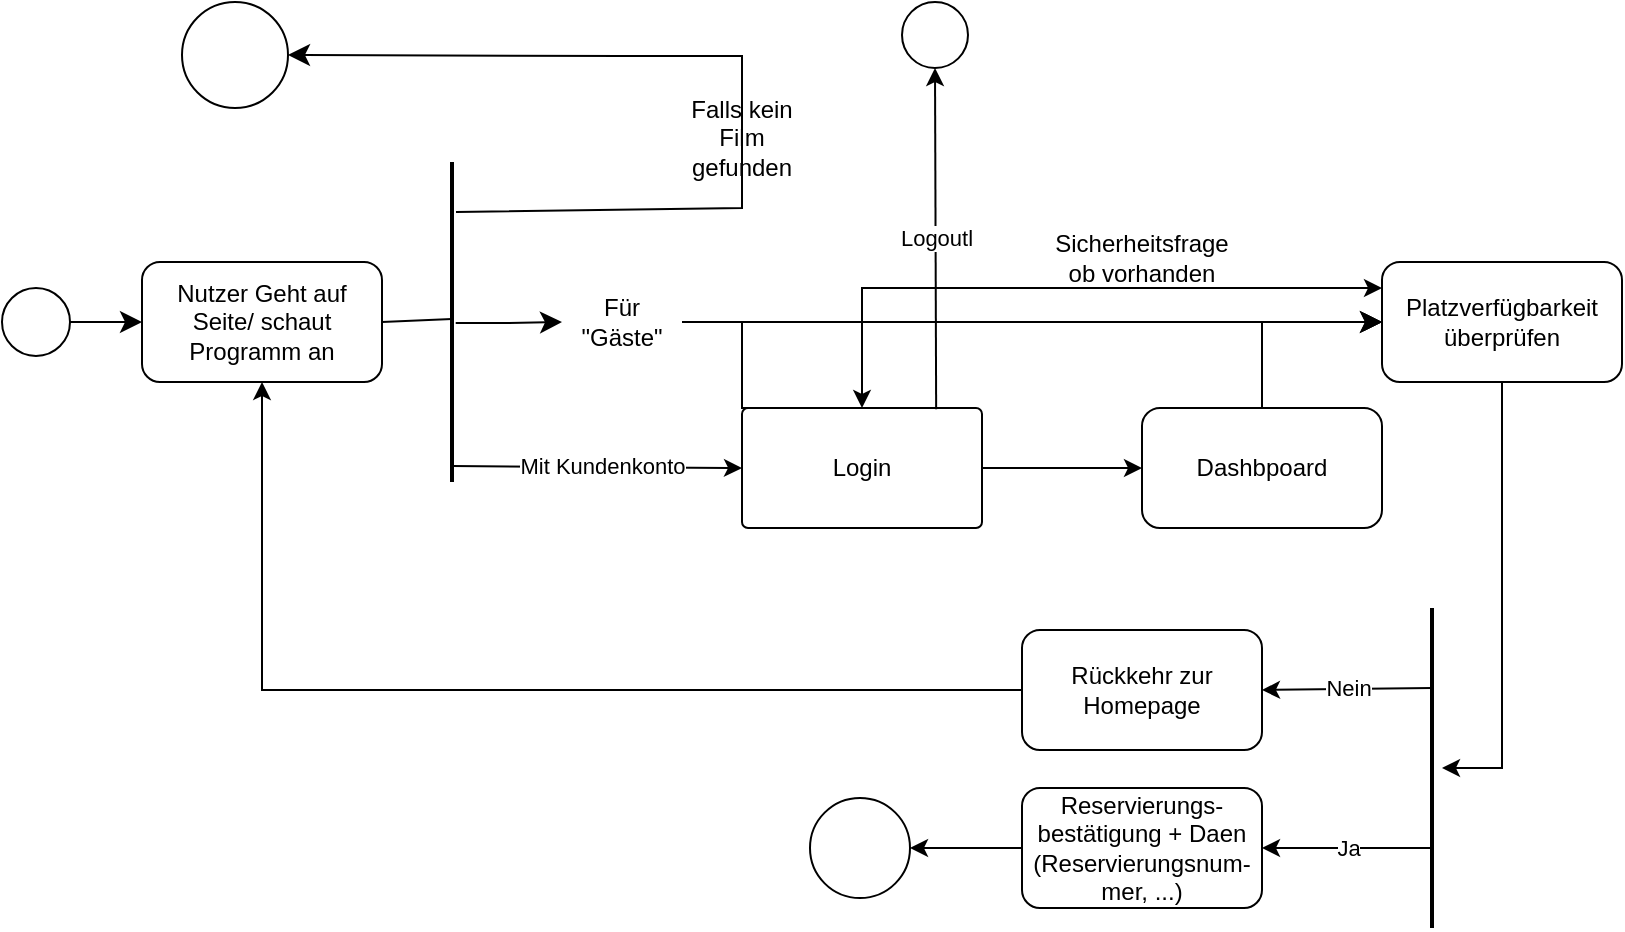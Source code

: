 <mxfile version="20.5.3" type="embed"><diagram name="Seite-1" id="VH71Olbo8Z-LvbqJ2Q5k"><mxGraphModel dx="806" dy="598" grid="1" gridSize="10" guides="1" tooltips="1" connect="1" arrows="1" fold="1" page="1" pageScale="1" pageWidth="827" pageHeight="1169" math="0" shadow="0"><root><mxCell id="0"/><mxCell id="1" parent="0"/><mxCell id="uonYmJvlZDU0ERn19EDY-47" value="" style="ellipse;whiteSpace=wrap;html=1;aspect=fixed;" parent="1" vertex="1"><mxGeometry x="10" y="160" width="34" height="34" as="geometry"/></mxCell><mxCell id="uonYmJvlZDU0ERn19EDY-48" value="Nutzer Geht auf Seite/ schaut Programm an" style="rounded=1;whiteSpace=wrap;html=1;" parent="1" vertex="1"><mxGeometry x="80" y="147" width="120" height="60" as="geometry"/></mxCell><mxCell id="uonYmJvlZDU0ERn19EDY-51" value="" style="edgeStyle=segmentEdgeStyle;endArrow=classic;html=1;curved=0;rounded=0;endSize=8;startSize=8;exitX=1;exitY=0.5;exitDx=0;exitDy=0;entryX=0;entryY=0.5;entryDx=0;entryDy=0;" parent="1" source="uonYmJvlZDU0ERn19EDY-47" target="uonYmJvlZDU0ERn19EDY-48" edge="1"><mxGeometry width="50" height="50" relative="1" as="geometry"><mxPoint x="50" y="160" as="sourcePoint"/><mxPoint x="410" y="120" as="targetPoint"/></mxGeometry></mxCell><mxCell id="uonYmJvlZDU0ERn19EDY-52" value="" style="line;strokeWidth=2;direction=south;html=1;" parent="1" vertex="1"><mxGeometry x="230" y="97" width="10" height="160" as="geometry"/></mxCell><mxCell id="uonYmJvlZDU0ERn19EDY-53" value="" style="endArrow=none;html=1;rounded=0;exitX=1;exitY=0.5;exitDx=0;exitDy=0;entryX=0.491;entryY=0.505;entryDx=0;entryDy=0;entryPerimeter=0;" parent="1" source="uonYmJvlZDU0ERn19EDY-48" target="uonYmJvlZDU0ERn19EDY-52" edge="1"><mxGeometry width="50" height="50" relative="1" as="geometry"><mxPoint x="120" y="80" as="sourcePoint"/><mxPoint x="350" y="177" as="targetPoint"/></mxGeometry></mxCell><mxCell id="uonYmJvlZDU0ERn19EDY-61" value="" style="ellipse;whiteSpace=wrap;html=1;aspect=fixed;" parent="1" vertex="1"><mxGeometry x="100" y="17" width="53" height="53" as="geometry"/></mxCell><mxCell id="uonYmJvlZDU0ERn19EDY-62" value="" style="edgeStyle=segmentEdgeStyle;endArrow=classic;html=1;curved=0;rounded=0;endSize=8;startSize=8;entryX=1;entryY=0.5;entryDx=0;entryDy=0;" parent="1" target="uonYmJvlZDU0ERn19EDY-61" edge="1"><mxGeometry width="50" height="50" relative="1" as="geometry"><mxPoint x="380" y="100" as="sourcePoint"/><mxPoint x="260" y="50" as="targetPoint"/><Array as="points"><mxPoint x="320" y="44"/><mxPoint x="315" y="44"/></Array></mxGeometry></mxCell><mxCell id="uonYmJvlZDU0ERn19EDY-65" value="Platzverfügbarkeit überprüfen" style="rounded=1;whiteSpace=wrap;html=1;" parent="1" vertex="1"><mxGeometry x="700" y="147" width="120" height="60" as="geometry"/></mxCell><mxCell id="uonYmJvlZDU0ERn19EDY-66" value="" style="edgeStyle=elbowEdgeStyle;elbow=horizontal;endArrow=classic;html=1;curved=0;rounded=0;endSize=8;startSize=8;exitX=1;exitY=0.5;exitDx=0;exitDy=0;entryX=0;entryY=0.5;entryDx=0;entryDy=0;" parent="1" source="uonYmJvlZDU0ERn19EDY-109" target="uonYmJvlZDU0ERn19EDY-65" edge="1"><mxGeometry width="50" height="50" relative="1" as="geometry"><mxPoint x="360" y="190" as="sourcePoint"/><mxPoint x="410" y="140" as="targetPoint"/></mxGeometry></mxCell><mxCell id="uonYmJvlZDU0ERn19EDY-67" value="Login" style="rounded=1;whiteSpace=wrap;html=1;arcSize=5;" parent="1" vertex="1"><mxGeometry x="380" y="220" width="120" height="60" as="geometry"/></mxCell><mxCell id="uonYmJvlZDU0ERn19EDY-81" value="" style="edgeStyle=segmentEdgeStyle;endArrow=classic;html=1;curved=0;rounded=0;endSize=8;startSize=8;entryX=0;entryY=0.5;entryDx=0;entryDy=0;exitX=0.5;exitY=0;exitDx=0;exitDy=0;" parent="1" source="uonYmJvlZDU0ERn19EDY-67" target="uonYmJvlZDU0ERn19EDY-65" edge="1"><mxGeometry width="50" height="50" relative="1" as="geometry"><mxPoint x="540" y="257" as="sourcePoint"/><mxPoint x="510" y="114.47" as="targetPoint"/><Array as="points"><mxPoint x="380" y="177"/></Array></mxGeometry></mxCell><mxCell id="uonYmJvlZDU0ERn19EDY-102" value="Dashbpoard" style="rounded=1;whiteSpace=wrap;html=1;" parent="1" vertex="1"><mxGeometry x="580" y="220" width="120" height="60" as="geometry"/></mxCell><mxCell id="uonYmJvlZDU0ERn19EDY-104" value="" style="endArrow=classic;html=1;rounded=0;entryX=0;entryY=0.5;entryDx=0;entryDy=0;exitX=1;exitY=0.5;exitDx=0;exitDy=0;" parent="1" source="uonYmJvlZDU0ERn19EDY-67" target="uonYmJvlZDU0ERn19EDY-102" edge="1"><mxGeometry width="50" height="50" relative="1" as="geometry"><mxPoint x="100" y="340" as="sourcePoint"/><mxPoint x="470" y="310" as="targetPoint"/></mxGeometry></mxCell><mxCell id="uonYmJvlZDU0ERn19EDY-105" value="" style="endArrow=classic;html=1;rounded=0;exitX=0.5;exitY=0;exitDx=0;exitDy=0;entryX=0;entryY=0.5;entryDx=0;entryDy=0;" parent="1" source="uonYmJvlZDU0ERn19EDY-102" target="uonYmJvlZDU0ERn19EDY-65" edge="1"><mxGeometry width="50" height="50" relative="1" as="geometry"><mxPoint x="570" y="230" as="sourcePoint"/><mxPoint x="620" y="180" as="targetPoint"/><Array as="points"><mxPoint x="640" y="177"/></Array></mxGeometry></mxCell><mxCell id="uonYmJvlZDU0ERn19EDY-107" value="&lt;div&gt;Sicherheitsfrage ob vorhanden&lt;/div&gt;" style="text;html=1;align=center;verticalAlign=middle;whiteSpace=wrap;rounded=0;" parent="1" vertex="1"><mxGeometry x="550" y="130" width="60" height="30" as="geometry"/></mxCell><mxCell id="uonYmJvlZDU0ERn19EDY-108" value="" style="edgeStyle=elbowEdgeStyle;elbow=horizontal;endArrow=classic;html=1;curved=0;rounded=0;endSize=8;startSize=8;exitX=0.503;exitY=0.314;exitDx=0;exitDy=0;exitPerimeter=0;entryX=0;entryY=0.5;entryDx=0;entryDy=0;" parent="1" source="uonYmJvlZDU0ERn19EDY-52" target="uonYmJvlZDU0ERn19EDY-109" edge="1"><mxGeometry width="50" height="50" relative="1" as="geometry"><mxPoint x="237" y="177" as="sourcePoint"/><mxPoint x="700" y="177" as="targetPoint"/></mxGeometry></mxCell><mxCell id="uonYmJvlZDU0ERn19EDY-109" value="Für &quot;Gäste&quot;" style="text;html=1;align=center;verticalAlign=middle;whiteSpace=wrap;rounded=0;" parent="1" vertex="1"><mxGeometry x="290" y="162" width="60" height="30" as="geometry"/></mxCell><mxCell id="uonYmJvlZDU0ERn19EDY-110" value="" style="endArrow=classic;startArrow=classic;html=1;rounded=0;" parent="1" edge="1"><mxGeometry width="50" height="50" relative="1" as="geometry"><mxPoint x="440" y="220" as="sourcePoint"/><mxPoint x="700" y="160" as="targetPoint"/><Array as="points"><mxPoint x="440" y="160"/></Array></mxGeometry></mxCell><mxCell id="uonYmJvlZDU0ERn19EDY-112" value="" style="endArrow=none;html=1;rounded=0;exitX=0.156;exitY=0.3;exitDx=0;exitDy=0;exitPerimeter=0;" parent="1" source="uonYmJvlZDU0ERn19EDY-52" edge="1"><mxGeometry width="50" height="50" relative="1" as="geometry"><mxPoint x="250" y="150" as="sourcePoint"/><mxPoint x="380" y="100" as="targetPoint"/><Array as="points"><mxPoint x="380" y="120"/></Array></mxGeometry></mxCell><mxCell id="uonYmJvlZDU0ERn19EDY-113" value="Falls kein Film gefunden" style="text;html=1;align=center;verticalAlign=middle;whiteSpace=wrap;rounded=0;" parent="1" vertex="1"><mxGeometry x="350" y="70" width="60" height="30" as="geometry"/></mxCell><mxCell id="uonYmJvlZDU0ERn19EDY-120" value="" style="endArrow=classic;html=1;rounded=0;exitX=0.95;exitY=0.5;exitDx=0;exitDy=0;exitPerimeter=0;entryX=0;entryY=0.5;entryDx=0;entryDy=0;" parent="1" source="uonYmJvlZDU0ERn19EDY-52" target="uonYmJvlZDU0ERn19EDY-67" edge="1"><mxGeometry relative="1" as="geometry"><mxPoint x="260" y="250" as="sourcePoint"/><mxPoint x="360" y="250" as="targetPoint"/></mxGeometry></mxCell><mxCell id="uonYmJvlZDU0ERn19EDY-121" value="Label" style="edgeLabel;resizable=0;html=1;;align=center;verticalAlign=middle;" parent="uonYmJvlZDU0ERn19EDY-120" connectable="0" vertex="1"><mxGeometry relative="1" as="geometry"/></mxCell><mxCell id="uonYmJvlZDU0ERn19EDY-122" value="Mit Kundenkonto" style="edgeLabel;html=1;align=center;verticalAlign=middle;resizable=0;points=[];" parent="uonYmJvlZDU0ERn19EDY-120" vertex="1" connectable="0"><mxGeometry x="0.034" y="1" relative="1" as="geometry"><mxPoint as="offset"/></mxGeometry></mxCell><mxCell id="2" value="" style="ellipse;whiteSpace=wrap;html=1;aspect=fixed;" parent="1" vertex="1"><mxGeometry x="460" y="17" width="33" height="33" as="geometry"/></mxCell><mxCell id="6" value="" style="endArrow=classic;html=1;rounded=0;exitX=0.809;exitY=0.011;exitDx=0;exitDy=0;entryX=0.5;entryY=1;entryDx=0;entryDy=0;exitPerimeter=0;" parent="1" source="uonYmJvlZDU0ERn19EDY-67" target="2" edge="1"><mxGeometry relative="1" as="geometry"><mxPoint x="450" y="300" as="sourcePoint"/><mxPoint x="550" y="300" as="targetPoint"/><Array as="points"/></mxGeometry></mxCell><mxCell id="7" value="Logoutl" style="edgeLabel;resizable=0;html=1;align=center;verticalAlign=middle;" parent="6" connectable="0" vertex="1"><mxGeometry relative="1" as="geometry"/></mxCell><mxCell id="10" value="" style="endArrow=classic;html=1;rounded=0;exitX=0.5;exitY=1;exitDx=0;exitDy=0;" edge="1" parent="1" source="uonYmJvlZDU0ERn19EDY-65"><mxGeometry width="50" height="50" relative="1" as="geometry"><mxPoint x="710" y="310" as="sourcePoint"/><mxPoint x="730" y="400" as="targetPoint"/><Array as="points"><mxPoint x="760" y="400"/></Array></mxGeometry></mxCell><mxCell id="12" value="" style="ellipse;whiteSpace=wrap;html=1;aspect=fixed;" vertex="1" parent="1"><mxGeometry x="414" y="415" width="50" height="50" as="geometry"/></mxCell><mxCell id="13" value="Rückkehr zur Homepage" style="rounded=1;whiteSpace=wrap;html=1;" vertex="1" parent="1"><mxGeometry x="520" y="331" width="120" height="60" as="geometry"/></mxCell><mxCell id="14" value="" style="line;strokeWidth=2;direction=south;html=1;" vertex="1" parent="1"><mxGeometry x="720" y="320" width="10" height="160" as="geometry"/></mxCell><mxCell id="15" value="Nein&lt;br&gt;" style="endArrow=classic;html=1;rounded=0;exitX=0.25;exitY=0.5;exitDx=0;exitDy=0;exitPerimeter=0;entryX=1;entryY=0.5;entryDx=0;entryDy=0;" edge="1" parent="1" source="14" target="13"><mxGeometry relative="1" as="geometry"><mxPoint x="690" y="360" as="sourcePoint"/><mxPoint x="560" y="420" as="targetPoint"/></mxGeometry></mxCell><mxCell id="17" value="Ja" style="endArrow=classic;html=1;rounded=0;exitX=0.75;exitY=0.5;exitDx=0;exitDy=0;exitPerimeter=0;entryX=1;entryY=0.5;entryDx=0;entryDy=0;" edge="1" parent="1" source="14" target="19"><mxGeometry relative="1" as="geometry"><mxPoint x="580" y="560" as="sourcePoint"/><mxPoint x="680" y="560" as="targetPoint"/></mxGeometry></mxCell><mxCell id="19" value="Reservierungs-bestätigung + Daen (Reservierungsnum-&lt;br&gt;mer, ...)" style="rounded=1;whiteSpace=wrap;html=1;" vertex="1" parent="1"><mxGeometry x="520" y="410" width="120" height="60" as="geometry"/></mxCell><mxCell id="20" value="" style="endArrow=classic;html=1;rounded=0;exitX=0;exitY=0.5;exitDx=0;exitDy=0;entryX=1;entryY=0.5;entryDx=0;entryDy=0;" edge="1" parent="1" source="19" target="12"><mxGeometry width="50" height="50" relative="1" as="geometry"><mxPoint x="500" y="550" as="sourcePoint"/><mxPoint x="480" y="450" as="targetPoint"/></mxGeometry></mxCell><mxCell id="28" value="" style="endArrow=classic;html=1;rounded=0;exitX=0;exitY=0.5;exitDx=0;exitDy=0;entryX=0.5;entryY=1;entryDx=0;entryDy=0;" edge="1" parent="1" source="13" target="uonYmJvlZDU0ERn19EDY-48"><mxGeometry width="50" height="50" relative="1" as="geometry"><mxPoint x="170" y="430" as="sourcePoint"/><mxPoint x="220" y="380" as="targetPoint"/><Array as="points"><mxPoint x="140" y="361"/></Array></mxGeometry></mxCell></root></mxGraphModel></diagram></mxfile>